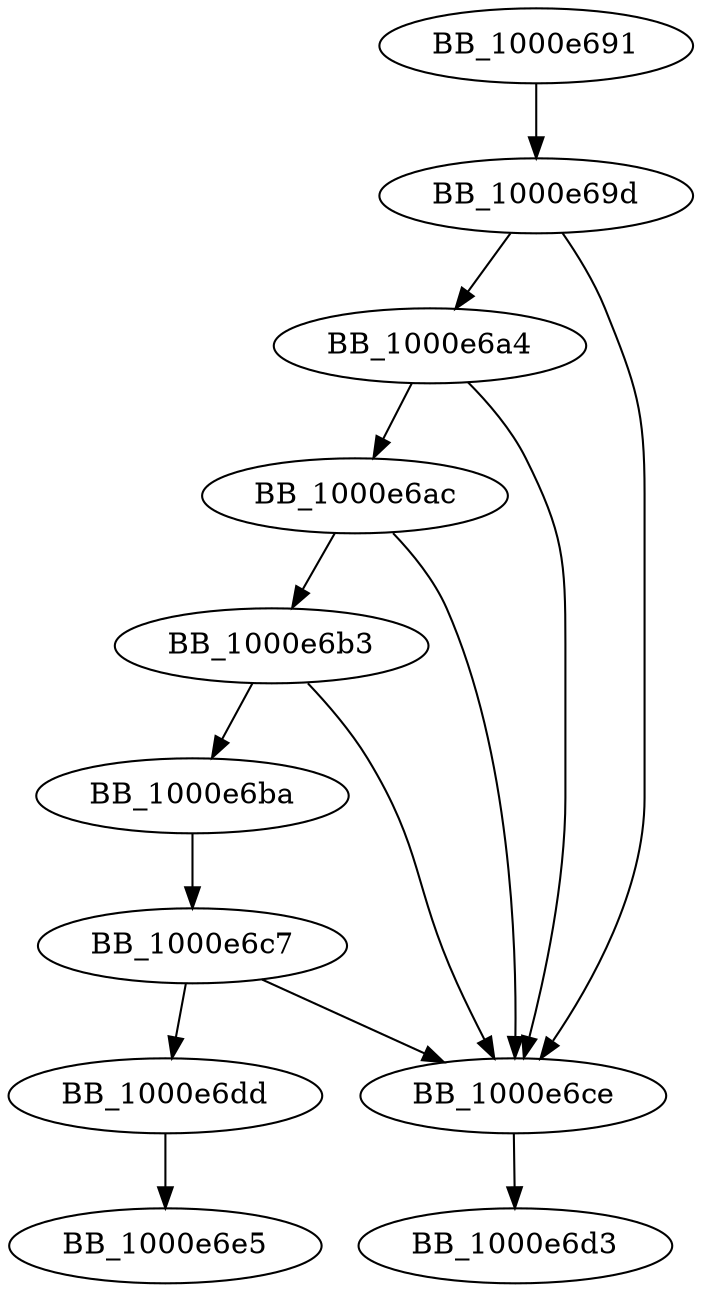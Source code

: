 DiGraph ___DestructExceptionObject{
BB_1000e691->BB_1000e69d
BB_1000e69d->BB_1000e6a4
BB_1000e69d->BB_1000e6ce
BB_1000e6a4->BB_1000e6ac
BB_1000e6a4->BB_1000e6ce
BB_1000e6ac->BB_1000e6b3
BB_1000e6ac->BB_1000e6ce
BB_1000e6b3->BB_1000e6ba
BB_1000e6b3->BB_1000e6ce
BB_1000e6ba->BB_1000e6c7
BB_1000e6c7->BB_1000e6ce
BB_1000e6c7->BB_1000e6dd
BB_1000e6ce->BB_1000e6d3
BB_1000e6dd->BB_1000e6e5
}
